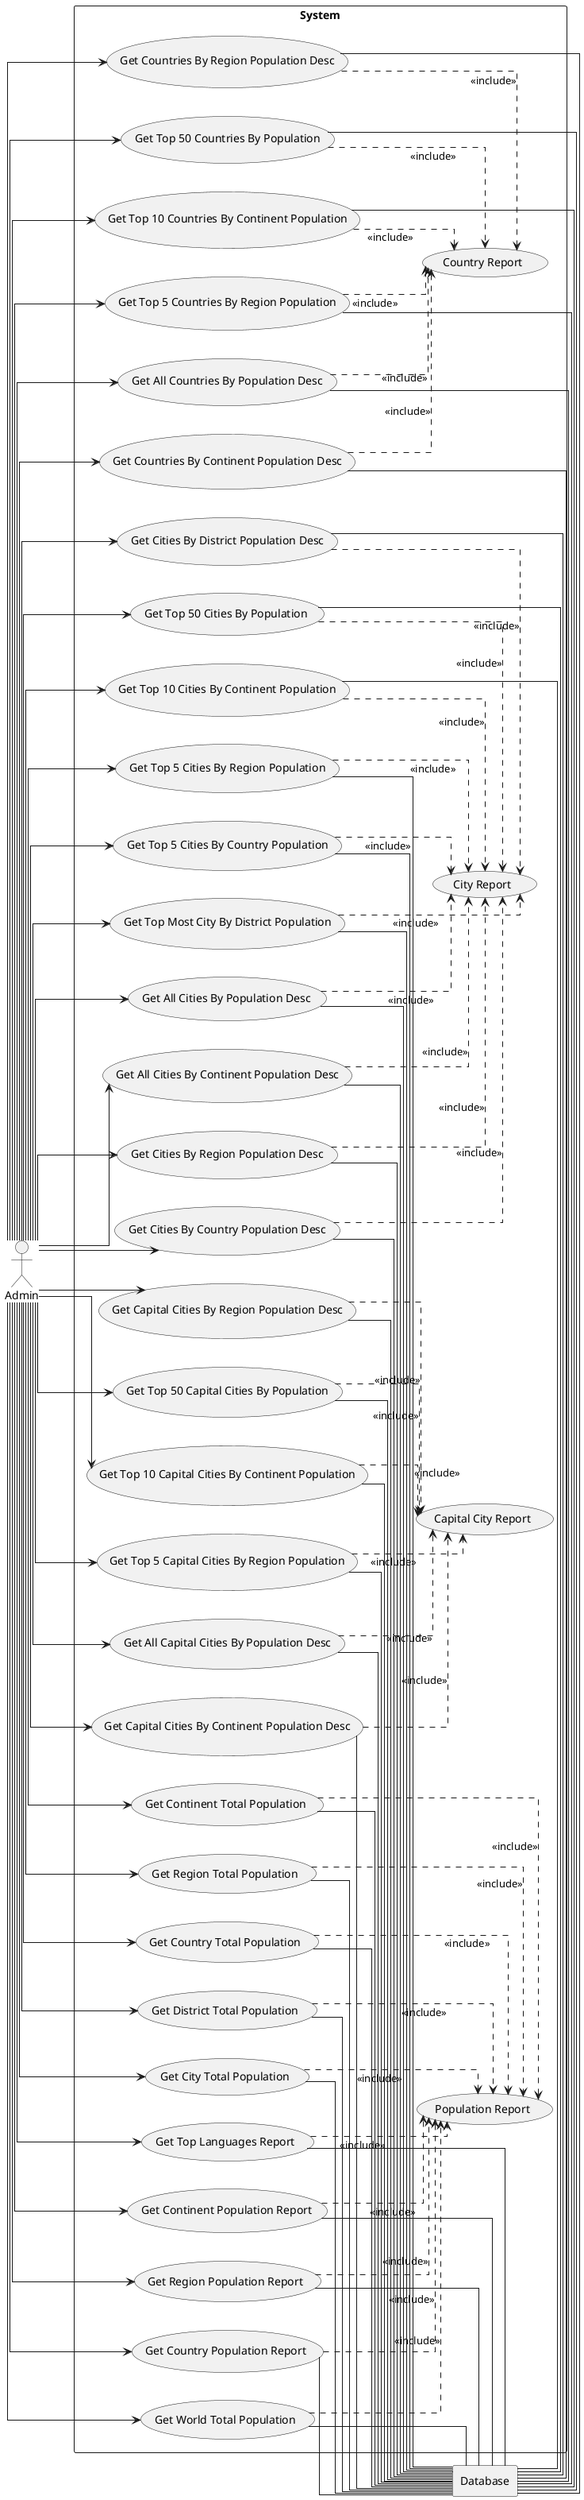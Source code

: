 @startuml
left to right direction
skinparam linetype ortho

actor Admin
rectangle Database
rectangle "System" {

  ' ===== Country Reports =====
  usecase "Get All Countries By Population Desc" as UC1
  usecase "Get Countries By Continent Population Desc" as UC2
  usecase "Get Countries By Region Population Desc" as UC3
  usecase "Get Top 50 Countries By Population" as UC4
  usecase "Get Top 10 Countries By Continent Population" as UC5
  usecase "Get Top 5 Countries By Region Population" as UC6
  usecase "Country Report" as CR

  ' ===== City Reports =====
  usecase "Get All Cities By Population Desc" as UC7
  usecase "Get All Cities By Continent Population Desc" as UC8
  usecase "Get Cities By Region Population Desc" as UC9
  usecase "Get Cities By Country Population Desc" as UC10
  usecase "Get Cities By District Population Desc" as UC11
  usecase "Get Top 50 Cities By Population" as UC12
  usecase "Get Top 10 Cities By Continent Population" as UC13
  usecase "Get Top 5 Cities By Region Population" as UC14
  usecase "Get Top 5 Cities By Country Population" as UC15
  usecase "Get Top Most City By District Population" as UC16
  usecase "City Report" as CIR

  ' ===== Capital City Reports =====
  usecase "Get All Capital Cities By Population Desc" as UC17
  usecase "Get Capital Cities By Continent Population Desc" as UC18
  usecase "Get Capital Cities By Region Population Desc" as UC19
  usecase "Get Top 50 Capital Cities By Population" as UC20
  usecase "Get Top 10 Capital Cities By Continent Population" as UC21
  usecase "Get Top 5 Capital Cities By Region Population" as UC22
  usecase "Capital City Report" as CCR

  ' ===== Population Reports =====
  usecase "Get Continent Population Report" as UC23
  usecase "Get Region Population Report" as UC24
  usecase "Get Country Population Report" as UC25
  usecase "Get World Total Population" as UC26
  usecase "Get Continent Total Population" as UC27
  usecase "Get Region Total Population" as UC28
  usecase "Get Country Total Population" as UC29
  usecase "Get District Total Population" as UC30
  usecase "Get City Total Population" as UC31
  usecase "Get Top Languages Report" as UC32
  usecase "Population Report" as PR
}

' ===== Actor connections =====
Admin --> UC1
Admin --> UC2
Admin --> UC3
Admin --> UC4
Admin --> UC5
Admin --> UC6
UC1 ..> CR : <<include>>
UC2 ..> CR : <<include>>
UC3 ..> CR : <<include>>
UC4 ..> CR : <<include>>
UC5 ..> CR : <<include>>
UC6 ..> CR : <<include>>

Admin --> UC7
Admin --> UC8
Admin --> UC9
Admin --> UC10
Admin --> UC11
Admin --> UC12
Admin --> UC13
Admin --> UC14
Admin --> UC15
Admin --> UC16
UC7 ..> CIR : <<include>>
UC8 ..> CIR : <<include>>
UC9 ..> CIR : <<include>>
UC10 ..> CIR : <<include>>
UC11 ..> CIR : <<include>>
UC12 ..> CIR : <<include>>
UC13 ..> CIR : <<include>>
UC14 ..> CIR : <<include>>
UC15 ..> CIR : <<include>>
UC16 ..> CIR : <<include>>

Admin --> UC17
Admin --> UC18
Admin --> UC19
Admin --> UC20
Admin --> UC21
Admin --> UC22
UC17 ..> CCR : <<include>>
UC18 ..> CCR : <<include>>
UC19 ..> CCR : <<include>>
UC20 ..> CCR : <<include>>
UC21 ..> CCR : <<include>>
UC22 ..> CCR : <<include>>

Admin --> UC23
Admin --> UC24
Admin --> UC25
Admin --> UC26
Admin --> UC27
Admin --> UC28
Admin --> UC29
Admin --> UC30
Admin --> UC31
Admin --> UC32
UC23 ..> PR : <<include>>
UC24 ..> PR : <<include>>
UC25 ..> PR : <<include>>
UC26 ..> PR : <<include>>
UC27 ..> PR : <<include>>
UC28 ..> PR : <<include>>
UC29 ..> PR : <<include>>
UC30 ..> PR : <<include>>
UC31 ..> PR : <<include>>
UC32 ..> PR : <<include>>

' ===== Each task connects to Database =====
UC1 -- Database
UC2 -- Database
UC3 -- Database
UC4 -- Database
UC5 -- Database
UC6 -- Database
UC7 -- Database
UC8 -- Database
UC9 -- Database
UC10 -- Database
UC11 -- Database
UC12 -- Database
UC13 -- Database
UC14 -- Database
UC15 -- Database
UC16 -- Database
UC17 -- Database
UC18 -- Database
UC19 -- Database
UC20 -- Database
UC21 -- Database
UC22 -- Database
UC23 -- Database
UC24 -- Database
UC25 -- Database
UC26 -- Database
UC27 -- Database
UC28 -- Database
UC29 -- Database
UC30 -- Database
UC31 -- Database
UC32 -- Database

@enduml

